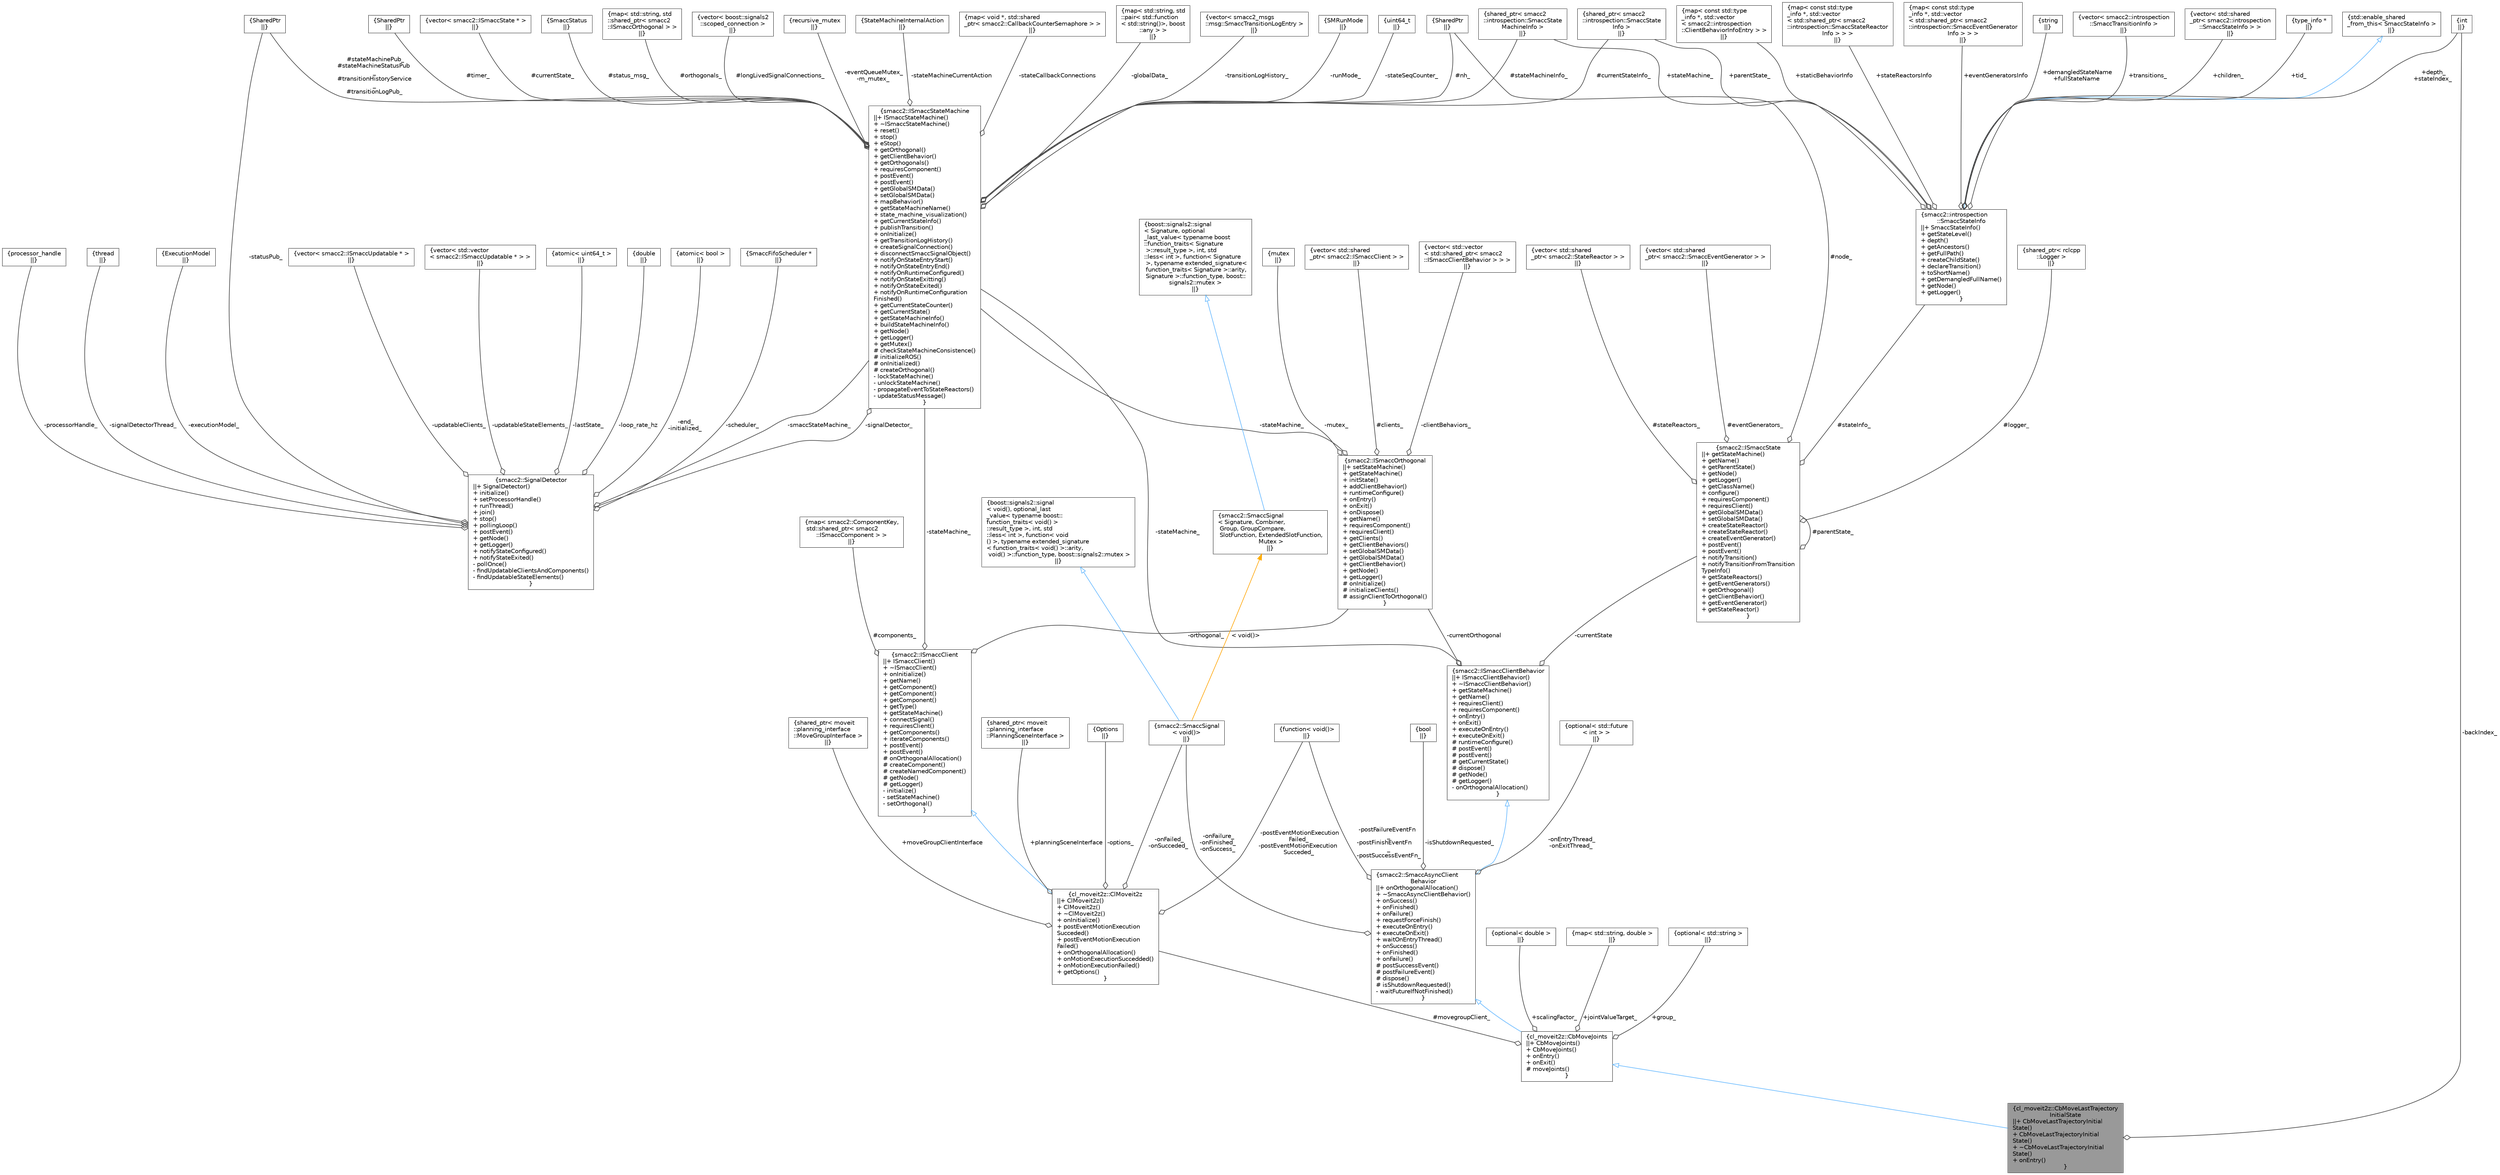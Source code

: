 digraph "cl_moveit2z::CbMoveLastTrajectoryInitialState"
{
 // LATEX_PDF_SIZE
  bgcolor="transparent";
  edge [fontname=Helvetica,fontsize=10,labelfontname=Helvetica,labelfontsize=10];
  node [fontname=Helvetica,fontsize=10,shape=box,height=0.2,width=0.4];
  Node1 [label="{cl_moveit2z::CbMoveLastTrajectory\lInitialState\n||+ CbMoveLastTrajectoryInitial\lState()\l+ CbMoveLastTrajectoryInitial\lState()\l+ ~CbMoveLastTrajectoryInitial\lState()\l+ onEntry()\l}",height=0.2,width=0.4,color="gray40", fillcolor="grey60", style="filled", fontcolor="black",tooltip=" "];
  Node2 -> Node1 [dir="back",color="steelblue1",style="solid",arrowtail="onormal"];
  Node2 [label="{cl_moveit2z::CbMoveJoints\n||+ CbMoveJoints()\l+ CbMoveJoints()\l+ onEntry()\l+ onExit()\l# moveJoints()\l}",height=0.2,width=0.4,color="gray40", fillcolor="white", style="filled",URL="$classcl__moveit2z_1_1CbMoveJoints.html",tooltip=" "];
  Node3 -> Node2 [dir="back",color="steelblue1",style="solid",arrowtail="onormal"];
  Node3 [label="{smacc2::SmaccAsyncClient\lBehavior\n||+ onOrthogonalAllocation()\l+ ~SmaccAsyncClientBehavior()\l+ onSuccess()\l+ onFinished()\l+ onFailure()\l+ requestForceFinish()\l+ executeOnEntry()\l+ executeOnExit()\l+ waitOnEntryThread()\l+ onSuccess()\l+ onFinished()\l+ onFailure()\l# postSuccessEvent()\l# postFailureEvent()\l# dispose()\l# isShutdownRequested()\l- waitFutureIfNotFinished()\l}",height=0.2,width=0.4,color="gray40", fillcolor="white", style="filled",URL="$classsmacc2_1_1SmaccAsyncClientBehavior.html",tooltip=" "];
  Node4 -> Node3 [dir="back",color="steelblue1",style="solid",arrowtail="onormal"];
  Node4 [label="{smacc2::ISmaccClientBehavior\n||+ ISmaccClientBehavior()\l+ ~ISmaccClientBehavior()\l+ getStateMachine()\l+ getName()\l+ requiresClient()\l+ requiresComponent()\l+ onEntry()\l+ onExit()\l+ executeOnEntry()\l+ executeOnExit()\l# runtimeConfigure()\l# postEvent()\l# postEvent()\l# getCurrentState()\l# dispose()\l# getNode()\l# getLogger()\l- onOrthogonalAllocation()\l}",height=0.2,width=0.4,color="gray40", fillcolor="white", style="filled",URL="$classsmacc2_1_1ISmaccClientBehavior.html",tooltip=" "];
  Node5 -> Node4 [color="grey25",style="solid",label=" -stateMachine_" ,arrowhead="odiamond"];
  Node5 [label="{smacc2::ISmaccStateMachine\n||+ ISmaccStateMachine()\l+ ~ISmaccStateMachine()\l+ reset()\l+ stop()\l+ eStop()\l+ getOrthogonal()\l+ getClientBehavior()\l+ getOrthogonals()\l+ requiresComponent()\l+ postEvent()\l+ postEvent()\l+ getGlobalSMData()\l+ setGlobalSMData()\l+ mapBehavior()\l+ getStateMachineName()\l+ state_machine_visualization()\l+ getCurrentStateInfo()\l+ publishTransition()\l+ onInitialize()\l+ getTransitionLogHistory()\l+ createSignalConnection()\l+ disconnectSmaccSignalObject()\l+ notifyOnStateEntryStart()\l+ notifyOnStateEntryEnd()\l+ notifyOnRuntimeConfigured()\l+ notifyOnStateExitting()\l+ notifyOnStateExited()\l+ notifyOnRuntimeConfiguration\lFinished()\l+ getCurrentStateCounter()\l+ getCurrentState()\l+ getStateMachineInfo()\l+ buildStateMachineInfo()\l+ getNode()\l+ getLogger()\l+ getMutex()\l# checkStateMachineConsistence()\l# initializeROS()\l# onInitialized()\l# createOrthogonal()\l- lockStateMachine()\l- unlockStateMachine()\l- propagateEventToStateReactors()\l- updateStatusMessage()\l}",height=0.2,width=0.4,color="gray40", fillcolor="white", style="filled",URL="$classsmacc2_1_1ISmaccStateMachine.html",tooltip=" "];
  Node6 -> Node5 [color="grey25",style="solid",label=" #nh_" ,arrowhead="odiamond"];
  Node6 [label="{SharedPtr\n||}",height=0.2,width=0.4,color="gray40", fillcolor="white", style="filled",tooltip=" "];
  Node7 -> Node5 [color="grey25",style="solid",label=" #timer_" ,arrowhead="odiamond"];
  Node7 [label="{SharedPtr\n||}",height=0.2,width=0.4,color="gray40", fillcolor="white", style="filled",tooltip=" "];
  Node8 -> Node5 [color="grey25",style="solid",label=" #stateMachinePub_\n#stateMachineStatusPub\l_\n#transitionHistoryService\l_\n#transitionLogPub_" ,arrowhead="odiamond"];
  Node8 [label="{SharedPtr\n||}",height=0.2,width=0.4,color="gray40", fillcolor="white", style="filled",tooltip=" "];
  Node9 -> Node5 [color="grey25",style="solid",label=" #currentState_" ,arrowhead="odiamond"];
  Node9 [label="{vector\< smacc2::ISmaccState * \>\n||}",height=0.2,width=0.4,color="gray40", fillcolor="white", style="filled",tooltip=" "];
  Node10 -> Node5 [color="grey25",style="solid",label=" #currentStateInfo_" ,arrowhead="odiamond"];
  Node10 [label="{shared_ptr\< smacc2\l::introspection::SmaccState\lInfo \>\n||}",height=0.2,width=0.4,color="gray40", fillcolor="white", style="filled",tooltip=" "];
  Node11 -> Node5 [color="grey25",style="solid",label=" #status_msg_" ,arrowhead="odiamond"];
  Node11 [label="{SmaccStatus\n||}",height=0.2,width=0.4,color="gray40", fillcolor="white", style="filled",tooltip=" "];
  Node12 -> Node5 [color="grey25",style="solid",label=" #orthogonals_" ,arrowhead="odiamond"];
  Node12 [label="{map\< std::string, std\l::shared_ptr\< smacc2\l::ISmaccOrthogonal \> \>\n||}",height=0.2,width=0.4,color="gray40", fillcolor="white", style="filled",tooltip=" "];
  Node13 -> Node5 [color="grey25",style="solid",label=" #longLivedSignalConnections_" ,arrowhead="odiamond"];
  Node13 [label="{vector\< boost::signals2\l::scoped_connection \>\n||}",height=0.2,width=0.4,color="gray40", fillcolor="white", style="filled",tooltip=" "];
  Node14 -> Node5 [color="grey25",style="solid",label=" #stateMachineInfo_" ,arrowhead="odiamond"];
  Node14 [label="{shared_ptr\< smacc2\l::introspection::SmaccState\lMachineInfo \>\n||}",height=0.2,width=0.4,color="gray40", fillcolor="white", style="filled",tooltip=" "];
  Node15 -> Node5 [color="grey25",style="solid",label=" -eventQueueMutex_\n-m_mutex_" ,arrowhead="odiamond"];
  Node15 [label="{recursive_mutex\n||}",height=0.2,width=0.4,color="gray40", fillcolor="white", style="filled",tooltip=" "];
  Node16 -> Node5 [color="grey25",style="solid",label=" -stateMachineCurrentAction" ,arrowhead="odiamond"];
  Node16 [label="{StateMachineInternalAction\n||}",height=0.2,width=0.4,color="gray40", fillcolor="white", style="filled",tooltip=" "];
  Node17 -> Node5 [color="grey25",style="solid",label=" -stateCallbackConnections" ,arrowhead="odiamond"];
  Node17 [label="{map\< void *, std::shared\l_ptr\< smacc2::CallbackCounterSemaphore \> \>\n||}",height=0.2,width=0.4,color="gray40", fillcolor="white", style="filled",tooltip=" "];
  Node18 -> Node5 [color="grey25",style="solid",label=" -globalData_" ,arrowhead="odiamond"];
  Node18 [label="{map\< std::string, std\l::pair\< std::function\l\< std::string()\>, boost\l::any \> \>\n||}",height=0.2,width=0.4,color="gray40", fillcolor="white", style="filled",tooltip=" "];
  Node19 -> Node5 [color="grey25",style="solid",label=" -transitionLogHistory_" ,arrowhead="odiamond"];
  Node19 [label="{vector\< smacc2_msgs\l::msg::SmaccTransitionLogEntry \>\n||}",height=0.2,width=0.4,color="gray40", fillcolor="white", style="filled",tooltip=" "];
  Node20 -> Node5 [color="grey25",style="solid",label=" -runMode_" ,arrowhead="odiamond"];
  Node20 [label="{SMRunMode\n||}",height=0.2,width=0.4,color="gray40", fillcolor="white", style="filled",tooltip=" "];
  Node21 -> Node5 [color="grey25",style="solid",label=" -signalDetector_" ,arrowhead="odiamond"];
  Node21 [label="{smacc2::SignalDetector\n||+ SignalDetector()\l+ initialize()\l+ setProcessorHandle()\l+ runThread()\l+ join()\l+ stop()\l+ pollingLoop()\l+ postEvent()\l+ getNode()\l+ getLogger()\l+ notifyStateConfigured()\l+ notifyStateExited()\l- pollOnce()\l- findUpdatableClientsAndComponents()\l- findUpdatableStateElements()\l}",height=0.2,width=0.4,color="gray40", fillcolor="white", style="filled",URL="$classsmacc2_1_1SignalDetector.html",tooltip=" "];
  Node5 -> Node21 [color="grey25",style="solid",label=" -smaccStateMachine_" ,arrowhead="odiamond"];
  Node22 -> Node21 [color="grey25",style="solid",label=" -updatableClients_" ,arrowhead="odiamond"];
  Node22 [label="{vector\< smacc2::ISmaccUpdatable * \>\n||}",height=0.2,width=0.4,color="gray40", fillcolor="white", style="filled",tooltip=" "];
  Node23 -> Node21 [color="grey25",style="solid",label=" -updatableStateElements_" ,arrowhead="odiamond"];
  Node23 [label="{vector\< std::vector\l\< smacc2::ISmaccUpdatable * \> \>\n||}",height=0.2,width=0.4,color="gray40", fillcolor="white", style="filled",tooltip=" "];
  Node24 -> Node21 [color="grey25",style="solid",label=" -lastState_" ,arrowhead="odiamond"];
  Node24 [label="{atomic\< uint64_t \>\n||}",height=0.2,width=0.4,color="gray40", fillcolor="white", style="filled",tooltip=" "];
  Node25 -> Node21 [color="grey25",style="solid",label=" -loop_rate_hz" ,arrowhead="odiamond"];
  Node25 [label="{double\n||}",height=0.2,width=0.4,color="gray40", fillcolor="white", style="filled",tooltip=" "];
  Node26 -> Node21 [color="grey25",style="solid",label=" -end_\n-initialized_" ,arrowhead="odiamond"];
  Node26 [label="{atomic\< bool \>\n||}",height=0.2,width=0.4,color="gray40", fillcolor="white", style="filled",tooltip=" "];
  Node8 -> Node21 [color="grey25",style="solid",label=" -statusPub_" ,arrowhead="odiamond"];
  Node27 -> Node21 [color="grey25",style="solid",label=" -scheduler_" ,arrowhead="odiamond"];
  Node27 [label="{SmaccFifoScheduler *\n||}",height=0.2,width=0.4,color="gray40", fillcolor="white", style="filled",tooltip=" "];
  Node28 -> Node21 [color="grey25",style="solid",label=" -processorHandle_" ,arrowhead="odiamond"];
  Node28 [label="{processor_handle\n||}",height=0.2,width=0.4,color="gray40", fillcolor="white", style="filled",tooltip=" "];
  Node29 -> Node21 [color="grey25",style="solid",label=" -signalDetectorThread_" ,arrowhead="odiamond"];
  Node29 [label="{thread\n||}",height=0.2,width=0.4,color="gray40", fillcolor="white", style="filled",tooltip=" "];
  Node30 -> Node21 [color="grey25",style="solid",label=" -executionModel_" ,arrowhead="odiamond"];
  Node30 [label="{ExecutionModel\n||}",height=0.2,width=0.4,color="gray40", fillcolor="white", style="filled",tooltip=" "];
  Node31 -> Node5 [color="grey25",style="solid",label=" -stateSeqCounter_" ,arrowhead="odiamond"];
  Node31 [label="{uint64_t\n||}",height=0.2,width=0.4,color="gray40", fillcolor="white", style="filled",tooltip=" "];
  Node32 -> Node4 [color="grey25",style="solid",label=" -currentState" ,arrowhead="odiamond"];
  Node32 [label="{smacc2::ISmaccState\n||+ getStateMachine()\l+ getName()\l+ getParentState()\l+ getNode()\l+ getLogger()\l+ getClassName()\l+ configure()\l+ requiresComponent()\l+ requiresClient()\l+ getGlobalSMData()\l+ setGlobalSMData()\l+ createStateReactor()\l+ createStateReactor()\l+ createEventGenerator()\l+ postEvent()\l+ postEvent()\l+ notifyTransition()\l+ notifyTransitionFromTransition\lTypeInfo()\l+ getStateReactors()\l+ getEventGenerators()\l+ getOrthogonal()\l+ getClientBehavior()\l+ getEventGenerator()\l+ getStateReactor()\l}",height=0.2,width=0.4,color="gray40", fillcolor="white", style="filled",URL="$classsmacc2_1_1ISmaccState.html",tooltip=" "];
  Node6 -> Node32 [color="grey25",style="solid",label=" #node_" ,arrowhead="odiamond"];
  Node33 -> Node32 [color="grey25",style="solid",label=" #logger_" ,arrowhead="odiamond"];
  Node33 [label="{shared_ptr\< rclcpp\l::Logger \>\n||}",height=0.2,width=0.4,color="gray40", fillcolor="white", style="filled",tooltip=" "];
  Node34 -> Node32 [color="grey25",style="solid",label=" #stateReactors_" ,arrowhead="odiamond"];
  Node34 [label="{vector\< std::shared\l_ptr\< smacc2::StateReactor \> \>\n||}",height=0.2,width=0.4,color="gray40", fillcolor="white", style="filled",tooltip=" "];
  Node35 -> Node32 [color="grey25",style="solid",label=" #eventGenerators_" ,arrowhead="odiamond"];
  Node35 [label="{vector\< std::shared\l_ptr\< smacc2::SmaccEventGenerator \> \>\n||}",height=0.2,width=0.4,color="gray40", fillcolor="white", style="filled",tooltip=" "];
  Node32 -> Node32 [color="grey25",style="solid",label=" #parentState_" ,arrowhead="odiamond"];
  Node36 -> Node32 [color="grey25",style="solid",label=" #stateInfo_" ,arrowhead="odiamond"];
  Node36 [label="{smacc2::introspection\l::SmaccStateInfo\n||+ SmaccStateInfo()\l+ getStateLevel()\l+ depth()\l+ getAncestors()\l+ getFullPath()\l+ createChildState()\l+ declareTransition()\l+ toShortName()\l+ getDemangledFullName()\l+ getNode()\l+ getLogger()\l}",height=0.2,width=0.4,color="gray40", fillcolor="white", style="filled",URL="$classsmacc2_1_1introspection_1_1SmaccStateInfo.html",tooltip=" "];
  Node37 -> Node36 [dir="back",color="steelblue1",style="solid",arrowtail="onormal"];
  Node37 [label="{std::enable_shared\l_from_this\< SmaccStateInfo \>\n||}",height=0.2,width=0.4,color="gray40", fillcolor="white", style="filled",tooltip=" "];
  Node38 -> Node36 [color="grey25",style="solid",label=" +staticBehaviorInfo" ,arrowhead="odiamond"];
  Node38 [label="{map\< const std::type\l_info *, std::vector\l\< smacc2::introspection\l::ClientBehaviorInfoEntry \> \>\n||}",height=0.2,width=0.4,color="gray40", fillcolor="white", style="filled",tooltip=" "];
  Node39 -> Node36 [color="grey25",style="solid",label=" +stateReactorsInfo" ,arrowhead="odiamond"];
  Node39 [label="{map\< const std::type\l_info *, std::vector\l\< std::shared_ptr\< smacc2\l::introspection::SmaccStateReactor\lInfo \> \> \>\n||}",height=0.2,width=0.4,color="gray40", fillcolor="white", style="filled",tooltip=" "];
  Node40 -> Node36 [color="grey25",style="solid",label=" +eventGeneratorsInfo" ,arrowhead="odiamond"];
  Node40 [label="{map\< const std::type\l_info *, std::vector\l\< std::shared_ptr\< smacc2\l::introspection::SmaccEventGenerator\lInfo \> \> \>\n||}",height=0.2,width=0.4,color="gray40", fillcolor="white", style="filled",tooltip=" "];
  Node41 -> Node36 [color="grey25",style="solid",label=" +depth_\n+stateIndex_" ,arrowhead="odiamond"];
  Node41 [label="{int\n||}",height=0.2,width=0.4,color="gray40", fillcolor="white", style="filled",tooltip=" "];
  Node42 -> Node36 [color="grey25",style="solid",label=" +demangledStateName\n+fullStateName" ,arrowhead="odiamond"];
  Node42 [label="{string\n||}",height=0.2,width=0.4,color="gray40", fillcolor="white", style="filled",tooltip=" "];
  Node14 -> Node36 [color="grey25",style="solid",label=" +stateMachine_" ,arrowhead="odiamond"];
  Node10 -> Node36 [color="grey25",style="solid",label=" +parentState_" ,arrowhead="odiamond"];
  Node43 -> Node36 [color="grey25",style="solid",label=" +transitions_" ,arrowhead="odiamond"];
  Node43 [label="{vector\< smacc2::introspection\l::SmaccTransitionInfo \>\n||}",height=0.2,width=0.4,color="gray40", fillcolor="white", style="filled",tooltip=" "];
  Node44 -> Node36 [color="grey25",style="solid",label=" +children_" ,arrowhead="odiamond"];
  Node44 [label="{vector\< std::shared\l_ptr\< smacc2::introspection\l::SmaccStateInfo \> \>\n||}",height=0.2,width=0.4,color="gray40", fillcolor="white", style="filled",tooltip=" "];
  Node45 -> Node36 [color="grey25",style="solid",label=" +tid_" ,arrowhead="odiamond"];
  Node45 [label="{type_info *\n||}",height=0.2,width=0.4,color="gray40", fillcolor="white", style="filled",tooltip=" "];
  Node46 -> Node4 [color="grey25",style="solid",label=" -currentOrthogonal" ,arrowhead="odiamond"];
  Node46 [label="{smacc2::ISmaccOrthogonal\n||+ setStateMachine()\l+ getStateMachine()\l+ initState()\l+ addClientBehavior()\l+ runtimeConfigure()\l+ onEntry()\l+ onExit()\l+ onDispose()\l+ getName()\l+ requiresComponent()\l+ requiresClient()\l+ getClients()\l+ getClientBehaviors()\l+ setGlobalSMData()\l+ getGlobalSMData()\l+ getClientBehavior()\l+ getNode()\l+ getLogger()\l# onInitialize()\l# initializeClients()\l# assignClientToOrthogonal()\l}",height=0.2,width=0.4,color="gray40", fillcolor="white", style="filled",URL="$classsmacc2_1_1ISmaccOrthogonal.html",tooltip=" "];
  Node47 -> Node46 [color="grey25",style="solid",label=" #clients_" ,arrowhead="odiamond"];
  Node47 [label="{vector\< std::shared\l_ptr\< smacc2::ISmaccClient \> \>\n||}",height=0.2,width=0.4,color="gray40", fillcolor="white", style="filled",tooltip=" "];
  Node5 -> Node46 [color="grey25",style="solid",label=" -stateMachine_" ,arrowhead="odiamond"];
  Node48 -> Node46 [color="grey25",style="solid",label=" -clientBehaviors_" ,arrowhead="odiamond"];
  Node48 [label="{vector\< std::vector\l\< std::shared_ptr\< smacc2\l::ISmaccClientBehavior \> \> \>\n||}",height=0.2,width=0.4,color="gray40", fillcolor="white", style="filled",tooltip=" "];
  Node49 -> Node46 [color="grey25",style="solid",label=" -mutex_" ,arrowhead="odiamond"];
  Node49 [label="{mutex\n||}",height=0.2,width=0.4,color="gray40", fillcolor="white", style="filled",tooltip=" "];
  Node50 -> Node3 [color="grey25",style="solid",label=" -onEntryThread_\n-onExitThread_" ,arrowhead="odiamond"];
  Node50 [label="{optional\< std::future\l\< int \> \>\n||}",height=0.2,width=0.4,color="gray40", fillcolor="white", style="filled",tooltip=" "];
  Node51 -> Node3 [color="grey25",style="solid",label=" -postFailureEventFn\l_\n-postFinishEventFn\l_\n-postSuccessEventFn_" ,arrowhead="odiamond"];
  Node51 [label="{function\< void()\>\n||}",height=0.2,width=0.4,color="gray40", fillcolor="white", style="filled",tooltip=" "];
  Node52 -> Node3 [color="grey25",style="solid",label=" -onFailure_\n-onFinished_\n-onSuccess_" ,arrowhead="odiamond"];
  Node52 [label="{smacc2::SmaccSignal\l\< void()\>\n||}",height=0.2,width=0.4,color="gray40", fillcolor="white", style="filled",URL="$classsmacc2_1_1SmaccSignal.html",tooltip=" "];
  Node53 -> Node52 [dir="back",color="steelblue1",style="solid",arrowtail="onormal"];
  Node53 [label="{boost::signals2::signal\l\< void(), optional_last\l_value\< typename boost::\lfunction_traits\< void() \>\l::result_type \>, int, std\l::less\< int \>, function\< void\l() \>, typename extended_signature\l\< function_traits\< void() \>::arity,\l void() \>::function_type, boost::signals2::mutex \>\n||}",height=0.2,width=0.4,color="gray40", fillcolor="white", style="filled",tooltip=" "];
  Node54 -> Node52 [dir="back",color="orange",style="solid",label=" \< void()\>" ];
  Node54 [label="{smacc2::SmaccSignal\l\< Signature, Combiner,\l Group, GroupCompare,\l SlotFunction, ExtendedSlotFunction,\l Mutex \>\n||}",height=0.2,width=0.4,color="gray40", fillcolor="white", style="filled",URL="$classsmacc2_1_1SmaccSignal.html",tooltip=" "];
  Node55 -> Node54 [dir="back",color="steelblue1",style="solid",arrowtail="onormal"];
  Node55 [label="{boost::signals2::signal\l\< Signature, optional\l_last_value\< typename boost\l::function_traits\< Signature\l \>::result_type \>, int, std\l::less\< int \>, function\< Signature\l \>, typename extended_signature\<\l function_traits\< Signature \>::arity,\l Signature \>::function_type, boost::\lsignals2::mutex \>\n||}",height=0.2,width=0.4,color="gray40", fillcolor="white", style="filled",tooltip=" "];
  Node56 -> Node3 [color="grey25",style="solid",label=" -isShutdownRequested_" ,arrowhead="odiamond"];
  Node56 [label="{bool\n||}",height=0.2,width=0.4,color="gray40", fillcolor="white", style="filled",URL="$classbool.html",tooltip=" "];
  Node57 -> Node2 [color="grey25",style="solid",label=" +scalingFactor_" ,arrowhead="odiamond"];
  Node57 [label="{optional\< double \>\n||}",height=0.2,width=0.4,color="gray40", fillcolor="white", style="filled",tooltip=" "];
  Node58 -> Node2 [color="grey25",style="solid",label=" +jointValueTarget_" ,arrowhead="odiamond"];
  Node58 [label="{map\< std::string, double \>\n||}",height=0.2,width=0.4,color="gray40", fillcolor="white", style="filled",tooltip=" "];
  Node59 -> Node2 [color="grey25",style="solid",label=" +group_" ,arrowhead="odiamond"];
  Node59 [label="{optional\< std::string \>\n||}",height=0.2,width=0.4,color="gray40", fillcolor="white", style="filled",tooltip=" "];
  Node60 -> Node2 [color="grey25",style="solid",label=" #movegroupClient_" ,arrowhead="odiamond"];
  Node60 [label="{cl_moveit2z::ClMoveit2z\n||+ ClMoveit2z()\l+ ClMoveit2z()\l+ ~ClMoveit2z()\l+ onInitialize()\l+ postEventMotionExecution\lSucceded()\l+ postEventMotionExecution\lFailed()\l+ onOrthogonalAllocation()\l+ onMotionExecutionSuccedded()\l+ onMotionExecutionFailed()\l+ getOptions()\l}",height=0.2,width=0.4,color="gray40", fillcolor="white", style="filled",URL="$classcl__moveit2z_1_1ClMoveit2z.html",tooltip=" "];
  Node61 -> Node60 [dir="back",color="steelblue1",style="solid",arrowtail="onormal"];
  Node61 [label="{smacc2::ISmaccClient\n||+ ISmaccClient()\l+ ~ISmaccClient()\l+ onInitialize()\l+ getName()\l+ getComponent()\l+ getComponent()\l+ getComponent()\l+ getType()\l+ getStateMachine()\l+ connectSignal()\l+ requiresClient()\l+ getComponents()\l+ iterateComponents()\l+ postEvent()\l+ postEvent()\l# onOrthogonalAllocation()\l# createComponent()\l# createNamedComponent()\l# getNode()\l# getLogger()\l- initialize()\l- setStateMachine()\l- setOrthogonal()\l}",height=0.2,width=0.4,color="gray40", fillcolor="white", style="filled",URL="$classsmacc2_1_1ISmaccClient.html",tooltip=" "];
  Node62 -> Node61 [color="grey25",style="solid",label=" #components_" ,arrowhead="odiamond"];
  Node62 [label="{map\< smacc2::ComponentKey,\l std::shared_ptr\< smacc2\l::ISmaccComponent \> \>\n||}",height=0.2,width=0.4,color="gray40", fillcolor="white", style="filled",tooltip=" "];
  Node5 -> Node61 [color="grey25",style="solid",label=" -stateMachine_" ,arrowhead="odiamond"];
  Node46 -> Node61 [color="grey25",style="solid",label=" -orthogonal_" ,arrowhead="odiamond"];
  Node63 -> Node60 [color="grey25",style="solid",label=" +moveGroupClientInterface" ,arrowhead="odiamond"];
  Node63 [label="{shared_ptr\< moveit\l::planning_interface\l::MoveGroupInterface \>\n||}",height=0.2,width=0.4,color="gray40", fillcolor="white", style="filled",tooltip=" "];
  Node64 -> Node60 [color="grey25",style="solid",label=" +planningSceneInterface" ,arrowhead="odiamond"];
  Node64 [label="{shared_ptr\< moveit\l::planning_interface\l::PlanningSceneInterface \>\n||}",height=0.2,width=0.4,color="gray40", fillcolor="white", style="filled",tooltip=" "];
  Node51 -> Node60 [color="grey25",style="solid",label=" -postEventMotionExecution\lFailed_\n-postEventMotionExecution\lSucceded_" ,arrowhead="odiamond"];
  Node52 -> Node60 [color="grey25",style="solid",label=" -onFailed_\n-onSucceded_" ,arrowhead="odiamond"];
  Node65 -> Node60 [color="grey25",style="solid",label=" -options_" ,arrowhead="odiamond"];
  Node65 [label="{Options\n||}",height=0.2,width=0.4,color="gray40", fillcolor="white", style="filled",tooltip=" "];
  Node41 -> Node1 [color="grey25",style="solid",label=" -backIndex_" ,arrowhead="odiamond"];
}
